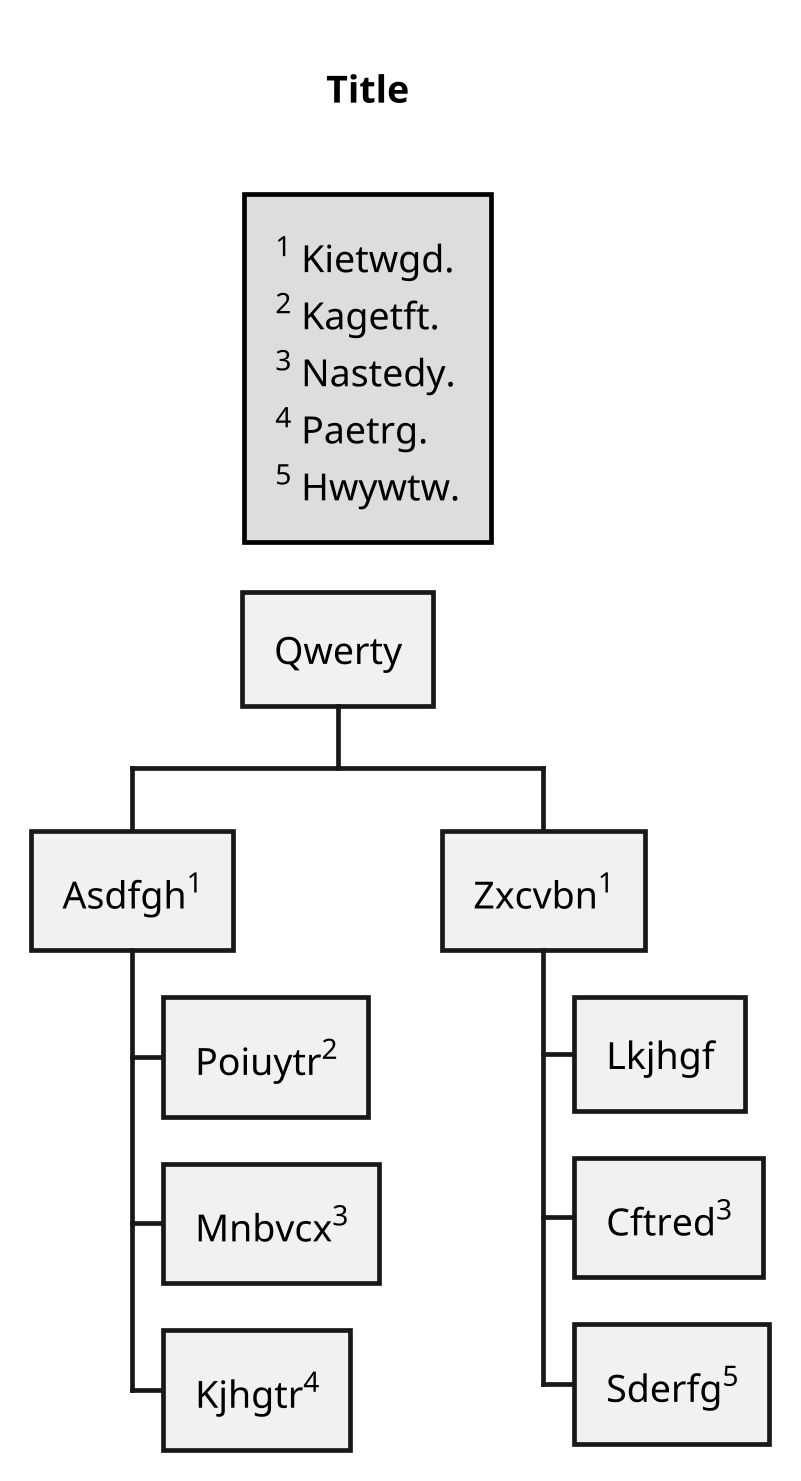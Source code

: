 {
  "sha1": "g3dib7q7e6axjg34fevpvmrikwq0dah",
  "insertion": {
    "when": "2024-06-01T09:03:07.108Z",
    "url": "https://forum.plantuml.net/11471/superscripts-position-changes-using-different-resolutions",
    "user": "plantuml@gmail.com"
  }
}
@startwbs
skinparam {
    dpi 300
    legendfontsize 12
    shadowing false
    titlefontsize 12
}

+ Qwerty
++ Asdfgh<sup>1</sup>
+++ Poiuytr<sup>2</sup>
+++ Mnbvcx<sup>3</sup>
+++ Kjhgtr<sup>4</sup>
++ Zxcvbn<sup>1</sup>
+++ Lkjhgf
+++ Cftred<sup>3</sup>
+++ Sderfg<sup>5</sup>

title Title

legend top
<sup>1</sup> Kietwgd.
<sup>2</sup> Kagetft.
<sup>3</sup> Nastedy.
<sup>4</sup> Paetrg.
<sup>5</sup> Hwywtw.
endlegend
@endwbs
